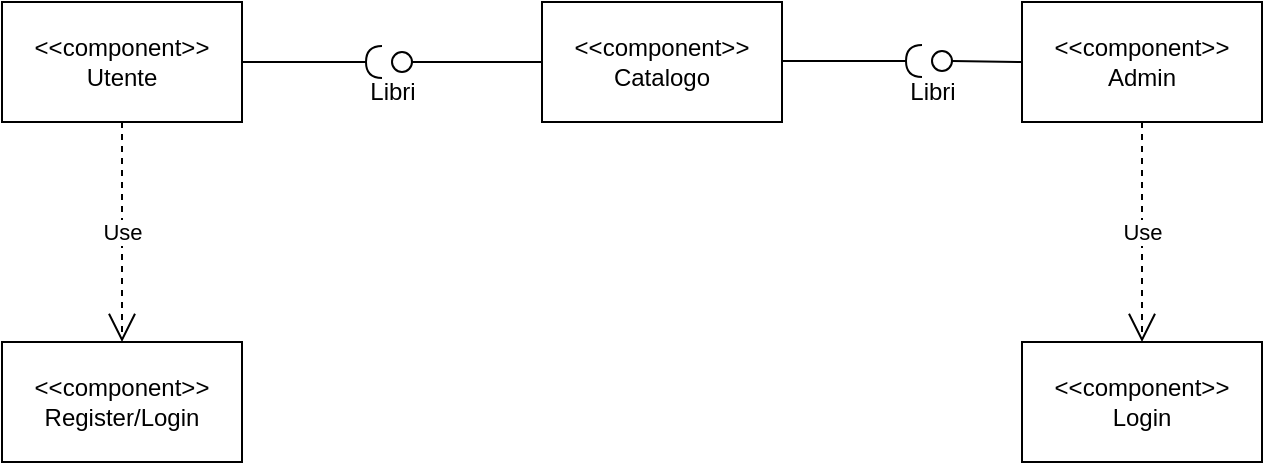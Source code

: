 <mxfile version="24.7.17">
  <diagram name="Pagina-1" id="02GKMPbsoLxoZ-Zhze37">
    <mxGraphModel dx="1195" dy="535" grid="1" gridSize="10" guides="1" tooltips="1" connect="1" arrows="1" fold="1" page="1" pageScale="1" pageWidth="827" pageHeight="1169" math="0" shadow="0">
      <root>
        <mxCell id="0" />
        <mxCell id="1" parent="0" />
        <mxCell id="x6eUfGFzxHGIitKMDGkb-103" value="&amp;lt;&amp;lt;component&amp;gt;&amp;gt;&lt;div&gt;Utente&lt;/div&gt;" style="rounded=0;whiteSpace=wrap;html=1;" vertex="1" parent="1">
          <mxGeometry x="420" y="400" width="120" height="60" as="geometry" />
        </mxCell>
        <mxCell id="x6eUfGFzxHGIitKMDGkb-104" value="&amp;lt;&amp;lt;component&amp;gt;&amp;gt;&lt;div&gt;Login&lt;/div&gt;" style="rounded=0;whiteSpace=wrap;html=1;" vertex="1" parent="1">
          <mxGeometry x="930" y="570" width="120" height="60" as="geometry" />
        </mxCell>
        <mxCell id="x6eUfGFzxHGIitKMDGkb-105" value="&amp;lt;&amp;lt;component&amp;gt;&amp;gt;&lt;div&gt;Register/Login&lt;/div&gt;" style="rounded=0;whiteSpace=wrap;html=1;" vertex="1" parent="1">
          <mxGeometry x="420" y="570" width="120" height="60" as="geometry" />
        </mxCell>
        <mxCell id="x6eUfGFzxHGIitKMDGkb-106" value="&amp;lt;&amp;lt;component&amp;gt;&amp;gt;&lt;div&gt;Catalogo&lt;/div&gt;" style="rounded=0;whiteSpace=wrap;html=1;" vertex="1" parent="1">
          <mxGeometry x="690" y="400" width="120" height="60" as="geometry" />
        </mxCell>
        <mxCell id="x6eUfGFzxHGIitKMDGkb-107" value="&amp;lt;&amp;lt;component&amp;gt;&amp;gt;&lt;div&gt;Admin&lt;/div&gt;" style="rounded=0;whiteSpace=wrap;html=1;" vertex="1" parent="1">
          <mxGeometry x="930" y="400" width="120" height="60" as="geometry" />
        </mxCell>
        <mxCell id="x6eUfGFzxHGIitKMDGkb-108" value="Use" style="endArrow=open;endSize=12;dashed=1;html=1;rounded=0;exitX=0.5;exitY=1;exitDx=0;exitDy=0;entryX=0.5;entryY=0;entryDx=0;entryDy=0;" edge="1" parent="1" source="x6eUfGFzxHGIitKMDGkb-103" target="x6eUfGFzxHGIitKMDGkb-105">
          <mxGeometry width="160" relative="1" as="geometry">
            <mxPoint x="650" y="540" as="sourcePoint" />
            <mxPoint x="810" y="540" as="targetPoint" />
          </mxGeometry>
        </mxCell>
        <mxCell id="x6eUfGFzxHGIitKMDGkb-109" value="Use" style="endArrow=open;endSize=12;dashed=1;html=1;rounded=0;exitX=0.5;exitY=1;exitDx=0;exitDy=0;entryX=0.5;entryY=0;entryDx=0;entryDy=0;" edge="1" parent="1">
          <mxGeometry width="160" relative="1" as="geometry">
            <mxPoint x="990" y="460" as="sourcePoint" />
            <mxPoint x="990" y="570" as="targetPoint" />
          </mxGeometry>
        </mxCell>
        <mxCell id="x6eUfGFzxHGIitKMDGkb-110" value="" style="rounded=0;orthogonalLoop=1;jettySize=auto;html=1;endArrow=halfCircle;endFill=0;endSize=6;strokeWidth=1;sketch=0;exitX=1;exitY=0.5;exitDx=0;exitDy=0;" edge="1" parent="1" source="x6eUfGFzxHGIitKMDGkb-103">
          <mxGeometry relative="1" as="geometry">
            <mxPoint x="750" y="535" as="sourcePoint" />
            <mxPoint x="610" y="430" as="targetPoint" />
          </mxGeometry>
        </mxCell>
        <mxCell id="x6eUfGFzxHGIitKMDGkb-111" value="" style="rounded=0;orthogonalLoop=1;jettySize=auto;html=1;endArrow=oval;endFill=0;sketch=0;sourcePerimeterSpacing=0;targetPerimeterSpacing=0;endSize=10;exitX=0;exitY=0.5;exitDx=0;exitDy=0;" edge="1" parent="1" source="x6eUfGFzxHGIitKMDGkb-106">
          <mxGeometry relative="1" as="geometry">
            <mxPoint x="710" y="535" as="sourcePoint" />
            <mxPoint x="620" y="430" as="targetPoint" />
          </mxGeometry>
        </mxCell>
        <mxCell id="x6eUfGFzxHGIitKMDGkb-112" value="" style="ellipse;whiteSpace=wrap;html=1;align=center;aspect=fixed;fillColor=none;strokeColor=none;resizable=0;perimeter=centerPerimeter;rotatable=0;allowArrows=0;points=[];outlineConnect=1;" vertex="1" parent="1">
          <mxGeometry x="725" y="530" width="10" height="10" as="geometry" />
        </mxCell>
        <mxCell id="x6eUfGFzxHGIitKMDGkb-113" value="" style="rounded=0;orthogonalLoop=1;jettySize=auto;html=1;endArrow=halfCircle;endFill=0;endSize=6;strokeWidth=1;sketch=0;exitX=1;exitY=0.5;exitDx=0;exitDy=0;" edge="1" parent="1">
          <mxGeometry relative="1" as="geometry">
            <mxPoint x="810" y="429.5" as="sourcePoint" />
            <mxPoint x="880" y="429.5" as="targetPoint" />
          </mxGeometry>
        </mxCell>
        <mxCell id="x6eUfGFzxHGIitKMDGkb-114" value="" style="rounded=0;orthogonalLoop=1;jettySize=auto;html=1;endArrow=oval;endFill=0;sketch=0;sourcePerimeterSpacing=0;targetPerimeterSpacing=0;endSize=10;" edge="1" parent="1">
          <mxGeometry relative="1" as="geometry">
            <mxPoint x="930" y="430" as="sourcePoint" />
            <mxPoint x="890" y="429.5" as="targetPoint" />
          </mxGeometry>
        </mxCell>
        <mxCell id="x6eUfGFzxHGIitKMDGkb-115" value="Libri" style="text;html=1;align=center;verticalAlign=middle;resizable=0;points=[];autosize=1;strokeColor=none;fillColor=none;" vertex="1" parent="1">
          <mxGeometry x="590" y="430" width="50" height="30" as="geometry" />
        </mxCell>
        <mxCell id="x6eUfGFzxHGIitKMDGkb-116" value="Libri" style="text;html=1;align=center;verticalAlign=middle;resizable=0;points=[];autosize=1;strokeColor=none;fillColor=none;" vertex="1" parent="1">
          <mxGeometry x="860" y="430" width="50" height="30" as="geometry" />
        </mxCell>
      </root>
    </mxGraphModel>
  </diagram>
</mxfile>
